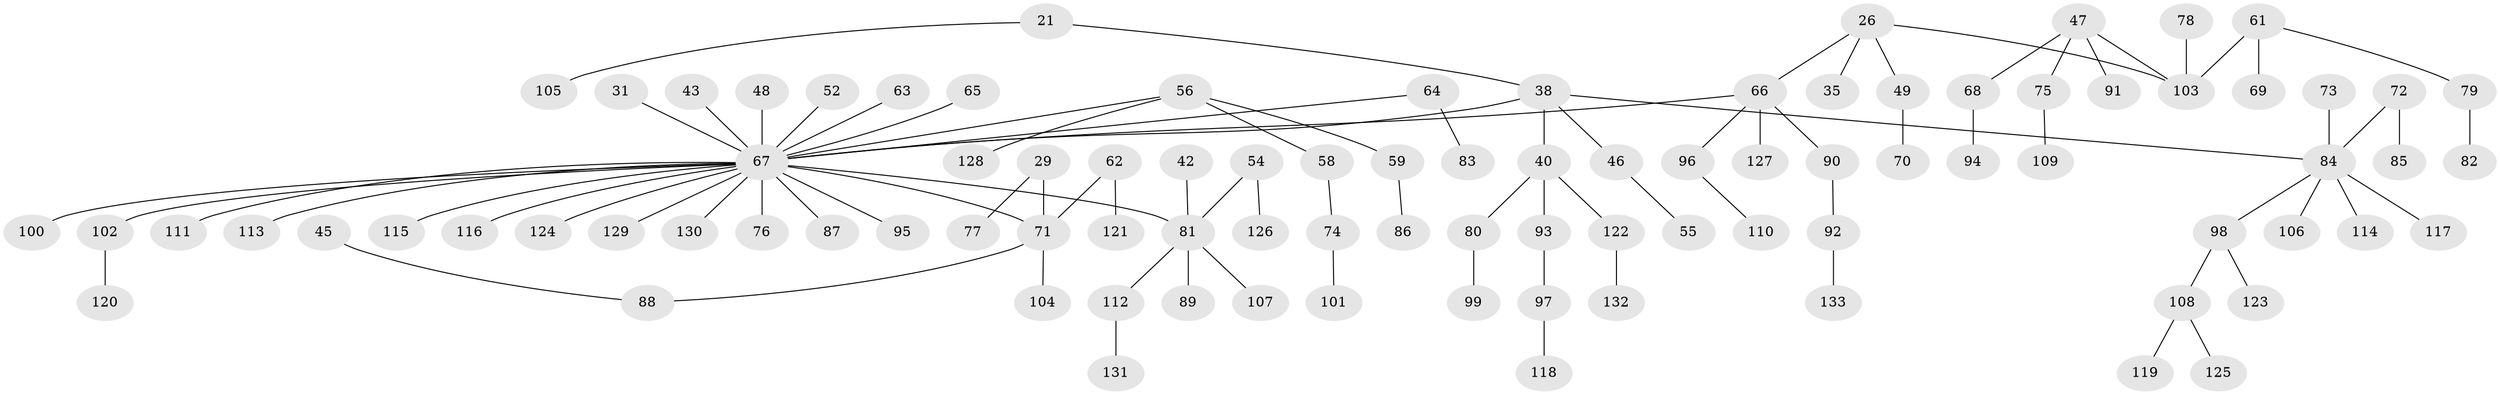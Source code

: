 // original degree distribution, {4: 0.09774436090225563, 7: 0.015037593984962405, 1: 0.45864661654135336, 2: 0.2932330827067669, 5: 0.007518796992481203, 3: 0.12030075187969924, 6: 0.007518796992481203}
// Generated by graph-tools (version 1.1) at 2025/57/03/04/25 21:57:09]
// undirected, 93 vertices, 92 edges
graph export_dot {
graph [start="1"]
  node [color=gray90,style=filled];
  21;
  26;
  29;
  31;
  35;
  38 [super="+32"];
  40;
  42;
  43;
  45;
  46;
  47;
  48;
  49;
  52;
  54;
  55;
  56 [super="+53"];
  58;
  59;
  61;
  62;
  63;
  64;
  65;
  66 [super="+27"];
  67 [super="+23+25+19+60+33+28+39+57+50+51"];
  68;
  69;
  70;
  71 [super="+11+41"];
  72;
  73;
  74;
  75;
  76;
  77;
  78;
  79;
  80;
  81 [super="+22"];
  82;
  83;
  84 [super="+44+37"];
  85;
  86;
  87;
  88 [super="+16"];
  89;
  90;
  91;
  92;
  93;
  94;
  95;
  96;
  97;
  98;
  99;
  100;
  101;
  102;
  103 [super="+36"];
  104;
  105;
  106;
  107;
  108;
  109;
  110;
  111;
  112;
  113;
  114;
  115;
  116;
  117;
  118;
  119;
  120;
  121;
  122;
  123;
  124;
  125;
  126;
  127;
  128;
  129;
  130;
  131;
  132;
  133;
  21 -- 105;
  21 -- 38;
  26 -- 35;
  26 -- 49;
  26 -- 66;
  26 -- 103;
  29 -- 77;
  29 -- 71;
  31 -- 67;
  38 -- 46;
  38 -- 67;
  38 -- 40;
  38 -- 84;
  40 -- 80;
  40 -- 93;
  40 -- 122;
  42 -- 81;
  43 -- 67;
  45 -- 88;
  46 -- 55;
  47 -- 68;
  47 -- 75;
  47 -- 91;
  47 -- 103;
  48 -- 67;
  49 -- 70;
  52 -- 67;
  54 -- 126;
  54 -- 81;
  56 -- 59;
  56 -- 128;
  56 -- 58;
  56 -- 67;
  58 -- 74;
  59 -- 86;
  61 -- 69;
  61 -- 79;
  61 -- 103;
  62 -- 121;
  62 -- 71;
  63 -- 67;
  64 -- 83;
  64 -- 67;
  65 -- 67;
  66 -- 90;
  66 -- 96;
  66 -- 67;
  66 -- 127;
  67 -- 113;
  67 -- 129;
  67 -- 71;
  67 -- 76;
  67 -- 95;
  67 -- 100;
  67 -- 102;
  67 -- 111;
  67 -- 124;
  67 -- 115;
  67 -- 116;
  67 -- 130;
  67 -- 81;
  67 -- 87;
  68 -- 94;
  71 -- 88;
  71 -- 104;
  72 -- 85;
  72 -- 84;
  73 -- 84;
  74 -- 101;
  75 -- 109;
  78 -- 103;
  79 -- 82;
  80 -- 99;
  81 -- 89;
  81 -- 107;
  81 -- 112;
  84 -- 98;
  84 -- 106;
  84 -- 114;
  84 -- 117;
  90 -- 92;
  92 -- 133;
  93 -- 97;
  96 -- 110;
  97 -- 118;
  98 -- 108;
  98 -- 123;
  102 -- 120;
  108 -- 119;
  108 -- 125;
  112 -- 131;
  122 -- 132;
}
